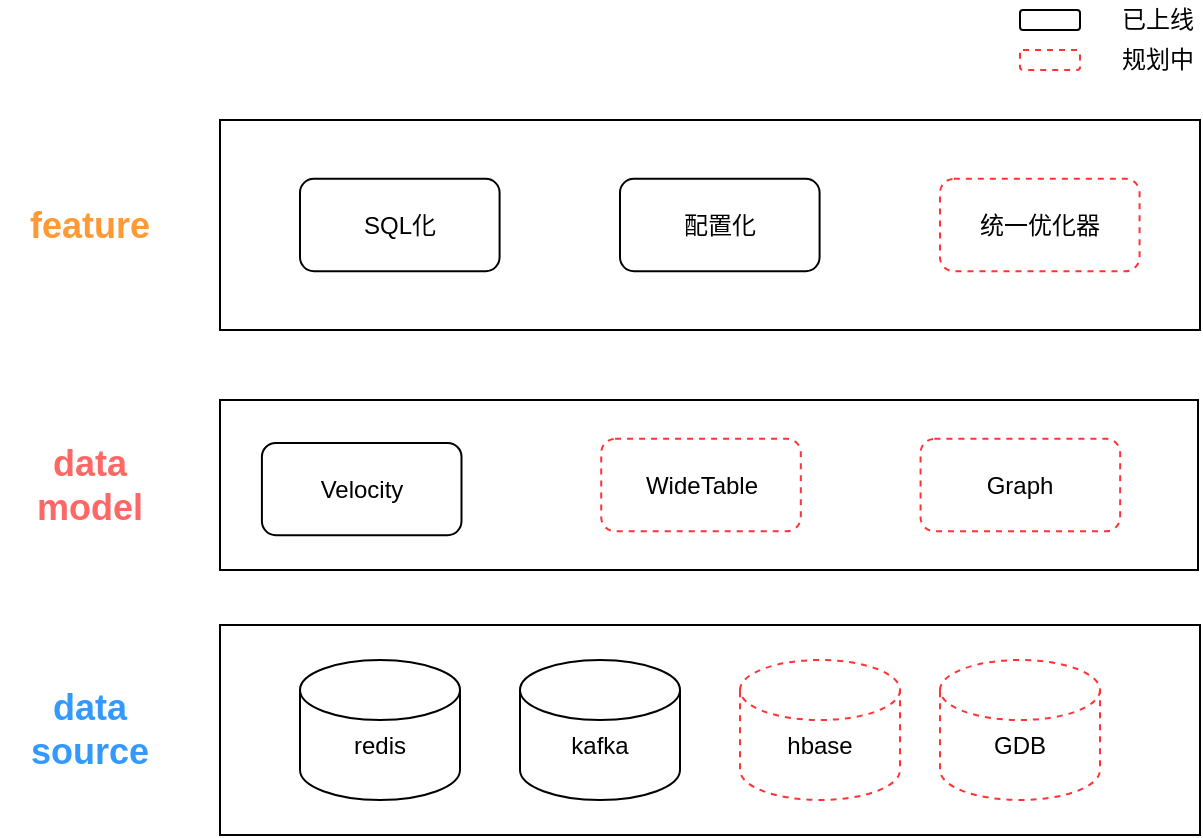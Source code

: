 <mxfile version="13.6.6" type="github">
  <diagram id="wzoMRLahbeTp7lo2NTmh" name="Page-1">
    <mxGraphModel dx="1258" dy="843" grid="1" gridSize="10" guides="1" tooltips="1" connect="1" arrows="1" fold="1" page="1" pageScale="1" pageWidth="827" pageHeight="1169" math="0" shadow="0">
      <root>
        <mxCell id="0" />
        <mxCell id="1" parent="0" />
        <mxCell id="BhX4mByZeFVy_M81ZKAH-2" value="&lt;b&gt;&lt;font style=&quot;font-size: 18px&quot; color=&quot;#3399ff&quot;&gt;data source&lt;/font&gt;&lt;/b&gt;" style="text;html=1;strokeColor=none;fillColor=none;align=center;verticalAlign=middle;whiteSpace=wrap;rounded=0;" vertex="1" parent="1">
          <mxGeometry x="60" y="487.5" width="90" height="35" as="geometry" />
        </mxCell>
        <mxCell id="BhX4mByZeFVy_M81ZKAH-9" value="&lt;b&gt;.....&lt;/b&gt;" style="text;html=1;strokeColor=none;fillColor=none;align=center;verticalAlign=middle;whiteSpace=wrap;rounded=0;" vertex="1" parent="1">
          <mxGeometry x="600" y="487.5" width="50" height="32.5" as="geometry" />
        </mxCell>
        <mxCell id="BhX4mByZeFVy_M81ZKAH-11" value="&lt;b&gt;&lt;font style=&quot;font-size: 18px&quot; color=&quot;#ff6666&quot;&gt;data model&lt;/font&gt;&lt;/b&gt;" style="text;html=1;strokeColor=none;fillColor=none;align=center;verticalAlign=middle;whiteSpace=wrap;rounded=0;" vertex="1" parent="1">
          <mxGeometry x="60" y="365" width="90" height="35" as="geometry" />
        </mxCell>
        <mxCell id="BhX4mByZeFVy_M81ZKAH-22" value="" style="group" vertex="1" connectable="0" parent="1">
          <mxGeometry x="570" y="140" width="89" height="40" as="geometry" />
        </mxCell>
        <mxCell id="BhX4mByZeFVy_M81ZKAH-17" value="" style="rounded=1;whiteSpace=wrap;html=1;" vertex="1" parent="BhX4mByZeFVy_M81ZKAH-22">
          <mxGeometry y="5" width="30" height="10" as="geometry" />
        </mxCell>
        <mxCell id="BhX4mByZeFVy_M81ZKAH-19" value="" style="rounded=1;whiteSpace=wrap;html=1;dashed=1;strokeColor=#FF3333;" vertex="1" parent="BhX4mByZeFVy_M81ZKAH-22">
          <mxGeometry y="25" width="30" height="10" as="geometry" />
        </mxCell>
        <mxCell id="BhX4mByZeFVy_M81ZKAH-20" value="已上线" style="text;html=1;strokeColor=none;fillColor=none;align=center;verticalAlign=middle;whiteSpace=wrap;rounded=0;dashed=1;" vertex="1" parent="BhX4mByZeFVy_M81ZKAH-22">
          <mxGeometry x="49" width="40" height="20" as="geometry" />
        </mxCell>
        <mxCell id="BhX4mByZeFVy_M81ZKAH-21" value="规划中" style="text;html=1;strokeColor=none;fillColor=none;align=center;verticalAlign=middle;whiteSpace=wrap;rounded=0;dashed=1;" vertex="1" parent="BhX4mByZeFVy_M81ZKAH-22">
          <mxGeometry x="49" y="20" width="40" height="20" as="geometry" />
        </mxCell>
        <mxCell id="BhX4mByZeFVy_M81ZKAH-26" value="" style="rounded=0;whiteSpace=wrap;html=1;" vertex="1" parent="1">
          <mxGeometry x="170" y="200" width="490" height="105" as="geometry" />
        </mxCell>
        <mxCell id="BhX4mByZeFVy_M81ZKAH-27" value="" style="group" vertex="1" connectable="0" parent="1">
          <mxGeometry x="170" y="340" width="489" height="85" as="geometry" />
        </mxCell>
        <mxCell id="BhX4mByZeFVy_M81ZKAH-10" value="" style="rounded=0;whiteSpace=wrap;html=1;" vertex="1" parent="BhX4mByZeFVy_M81ZKAH-27">
          <mxGeometry width="489" height="85" as="geometry" />
        </mxCell>
        <mxCell id="BhX4mByZeFVy_M81ZKAH-13" value="WideTable" style="rounded=1;whiteSpace=wrap;html=1;dashed=1;strokeColor=#FF3333;" vertex="1" parent="BhX4mByZeFVy_M81ZKAH-27">
          <mxGeometry x="190.61" y="19.429" width="99.796" height="46.143" as="geometry" />
        </mxCell>
        <mxCell id="BhX4mByZeFVy_M81ZKAH-14" value="Velocity" style="rounded=1;whiteSpace=wrap;html=1;" vertex="1" parent="BhX4mByZeFVy_M81ZKAH-27">
          <mxGeometry x="20.957" y="21.452" width="99.796" height="46.143" as="geometry" />
        </mxCell>
        <mxCell id="BhX4mByZeFVy_M81ZKAH-15" value="Graph" style="rounded=1;whiteSpace=wrap;html=1;dashed=1;strokeColor=#FF3333;" vertex="1" parent="BhX4mByZeFVy_M81ZKAH-27">
          <mxGeometry x="350.284" y="19.429" width="99.796" height="46.143" as="geometry" />
        </mxCell>
        <mxCell id="BhX4mByZeFVy_M81ZKAH-29" value="" style="group" vertex="1" connectable="0" parent="1">
          <mxGeometry x="170" y="452.5" width="490" height="105" as="geometry" />
        </mxCell>
        <mxCell id="BhX4mByZeFVy_M81ZKAH-1" value="" style="rounded=0;whiteSpace=wrap;html=1;" vertex="1" parent="BhX4mByZeFVy_M81ZKAH-29">
          <mxGeometry width="490" height="105" as="geometry" />
        </mxCell>
        <mxCell id="BhX4mByZeFVy_M81ZKAH-28" value="" style="group" vertex="1" connectable="0" parent="BhX4mByZeFVy_M81ZKAH-29">
          <mxGeometry x="40" y="17.5" width="400" height="70" as="geometry" />
        </mxCell>
        <mxCell id="BhX4mByZeFVy_M81ZKAH-4" value="&lt;br&gt;redis" style="shape=cylinder2;whiteSpace=wrap;html=1;boundedLbl=1;backgroundOutline=1;size=15;" vertex="1" parent="BhX4mByZeFVy_M81ZKAH-28">
          <mxGeometry width="80" height="70" as="geometry" />
        </mxCell>
        <mxCell id="BhX4mByZeFVy_M81ZKAH-5" value="&lt;br&gt;kafka" style="shape=cylinder2;whiteSpace=wrap;html=1;boundedLbl=1;backgroundOutline=1;size=15;" vertex="1" parent="BhX4mByZeFVy_M81ZKAH-28">
          <mxGeometry x="110" width="80" height="70" as="geometry" />
        </mxCell>
        <mxCell id="BhX4mByZeFVy_M81ZKAH-7" value="&lt;br&gt;hbase" style="shape=cylinder2;whiteSpace=wrap;html=1;boundedLbl=1;backgroundOutline=1;size=15;strokeColor=#FF3333;dashed=1;" vertex="1" parent="BhX4mByZeFVy_M81ZKAH-28">
          <mxGeometry x="220" width="80" height="70" as="geometry" />
        </mxCell>
        <mxCell id="BhX4mByZeFVy_M81ZKAH-23" value="&lt;br&gt;GDB" style="shape=cylinder2;whiteSpace=wrap;html=1;boundedLbl=1;backgroundOutline=1;size=15;dashed=1;strokeColor=#FF3333;" vertex="1" parent="BhX4mByZeFVy_M81ZKAH-28">
          <mxGeometry x="320" width="80" height="70" as="geometry" />
        </mxCell>
        <mxCell id="BhX4mByZeFVy_M81ZKAH-30" value="&lt;span style=&quot;font-size: 18px&quot;&gt;&lt;b&gt;&lt;font color=&quot;#ff9933&quot;&gt;feature&lt;/font&gt;&lt;/b&gt;&lt;/span&gt;" style="text;html=1;strokeColor=none;fillColor=none;align=center;verticalAlign=middle;whiteSpace=wrap;rounded=0;" vertex="1" parent="1">
          <mxGeometry x="60" y="235" width="90" height="35" as="geometry" />
        </mxCell>
        <mxCell id="BhX4mByZeFVy_M81ZKAH-32" value="配置化" style="rounded=1;whiteSpace=wrap;html=1;" vertex="1" parent="1">
          <mxGeometry x="369.997" y="229.432" width="99.796" height="46.143" as="geometry" />
        </mxCell>
        <mxCell id="BhX4mByZeFVy_M81ZKAH-33" value="SQL化" style="rounded=1;whiteSpace=wrap;html=1;" vertex="1" parent="1">
          <mxGeometry x="209.997" y="229.432" width="99.796" height="46.143" as="geometry" />
        </mxCell>
        <mxCell id="BhX4mByZeFVy_M81ZKAH-34" value="统一优化器" style="rounded=1;whiteSpace=wrap;html=1;dashed=1;strokeColor=#FF3333;" vertex="1" parent="1">
          <mxGeometry x="529.997" y="229.432" width="99.796" height="46.143" as="geometry" />
        </mxCell>
      </root>
    </mxGraphModel>
  </diagram>
</mxfile>
